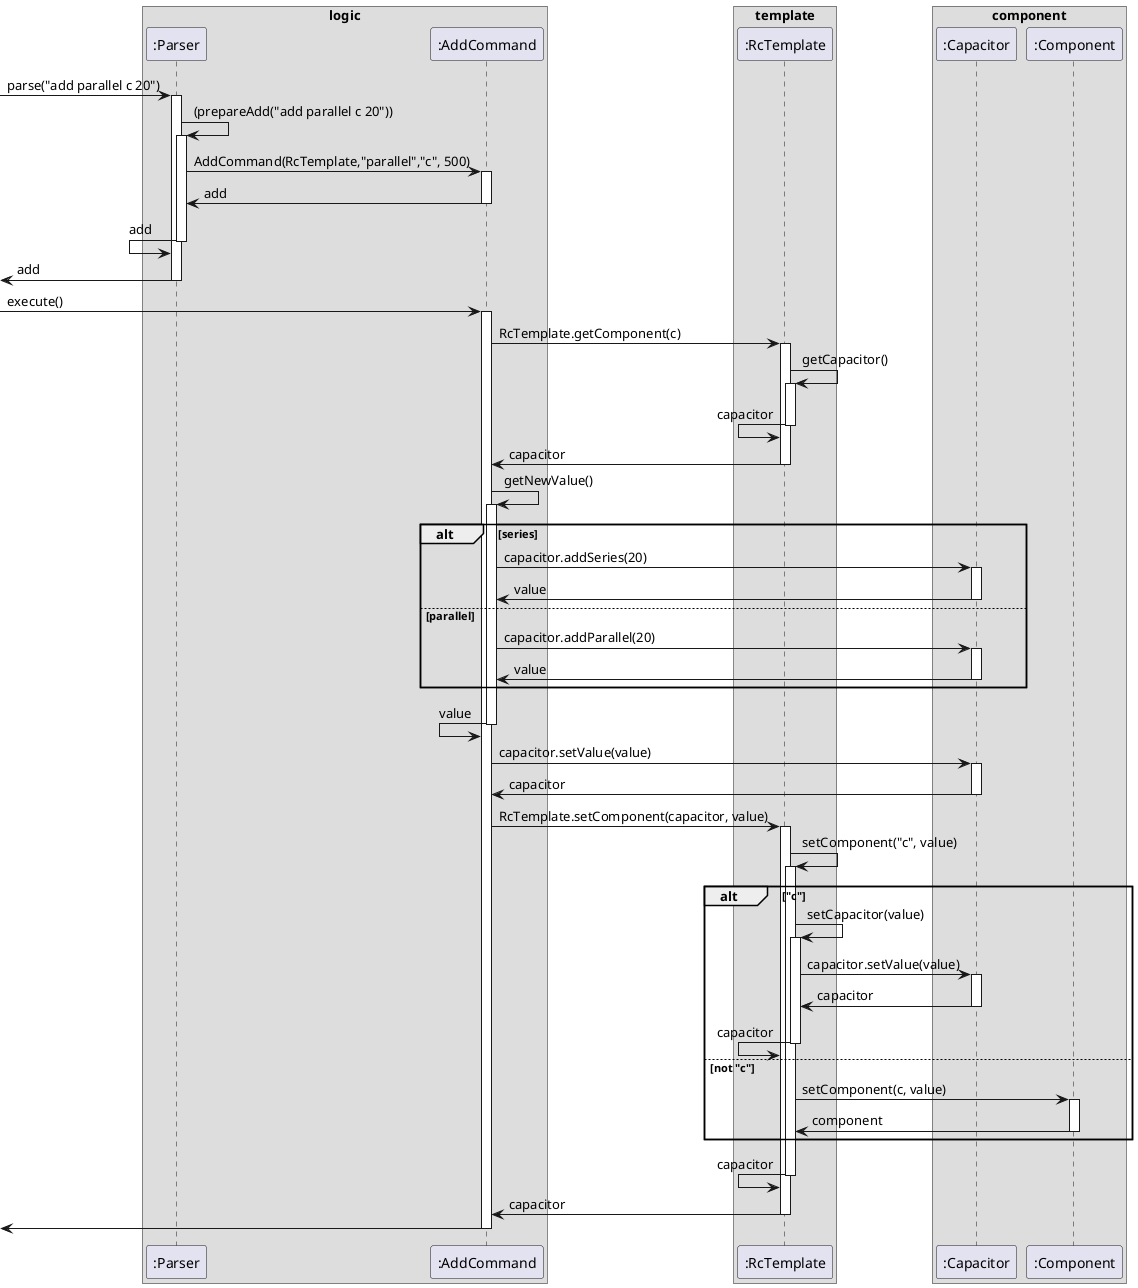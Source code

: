 @startuml

box logic
participant ":Parser" as Parser
participant ":AddCommand" as AddCommand
end box

box template
participant ":RcTemplate" as RcTemplate
end box

box component
participant ":Capacitor" as Capacitor
participant ":Component" as Component
end box

[-> Parser : parse("add parallel c 20")
activate Parser

Parser -> Parser : (prepareAdd("add parallel c 20"))
activate Parser

Parser -> AddCommand : AddCommand(RcTemplate,"parallel","c", 500)
activate AddCommand

Parser <- AddCommand : add
deactivate AddCommand

Parser <- Parser : add
deactivate Parser

[<- Parser : add
deactivate Parser

[-> AddCommand: execute()
activate AddCommand

AddCommand -> RcTemplate : RcTemplate.getComponent(c)
activate RcTemplate

RcTemplate -> RcTemplate : getCapacitor()
activate RcTemplate

RcTemplate <- RcTemplate : capacitor
deactivate RcTemplate

AddCommand <- RcTemplate : capacitor
deactivate RcTemplate

AddCommand -> AddCommand : getNewValue()
activate AddCommand

alt series
AddCommand -> Capacitor : capacitor.addSeries(20)
activate Capacitor

AddCommand <- Capacitor : value
deactivate Capacitor

else parallel
AddCommand -> Capacitor : capacitor.addParallel(20)
activate Capacitor

AddCommand <- Capacitor : value
deactivate Capacitor
end

AddCommand <- AddCommand : value
deactivate AddCommand

AddCommand -> Capacitor : capacitor.setValue(value)
activate Capacitor

AddCommand <- Capacitor : capacitor
deactivate Capacitor

AddCommand -> RcTemplate: RcTemplate.setComponent(capacitor, value)
activate RcTemplate

RcTemplate -> RcTemplate: setComponent("c", value)
activate RcTemplate

alt "c"
RcTemplate -> RcTemplate: setCapacitor(value)
activate RcTemplate

RcTemplate -> Capacitor: capacitor.setValue(value)
activate Capacitor

RcTemplate <- Capacitor: capacitor
deactivate Capacitor

RcTemplate <- RcTemplate: capacitor
deactivate RcTemplate

else not "c"
RcTemplate -> Component: setComponent(c, value)
activate Component

RcTemplate <- Component: component
deactivate Component
end

RcTemplate <- RcTemplate: capacitor
deactivate RcTemplate

AddCommand <- RcTemplate: capacitor
deactivate RcTemplate

[<- AddCommand
deactivate AddCommand





@enduml
